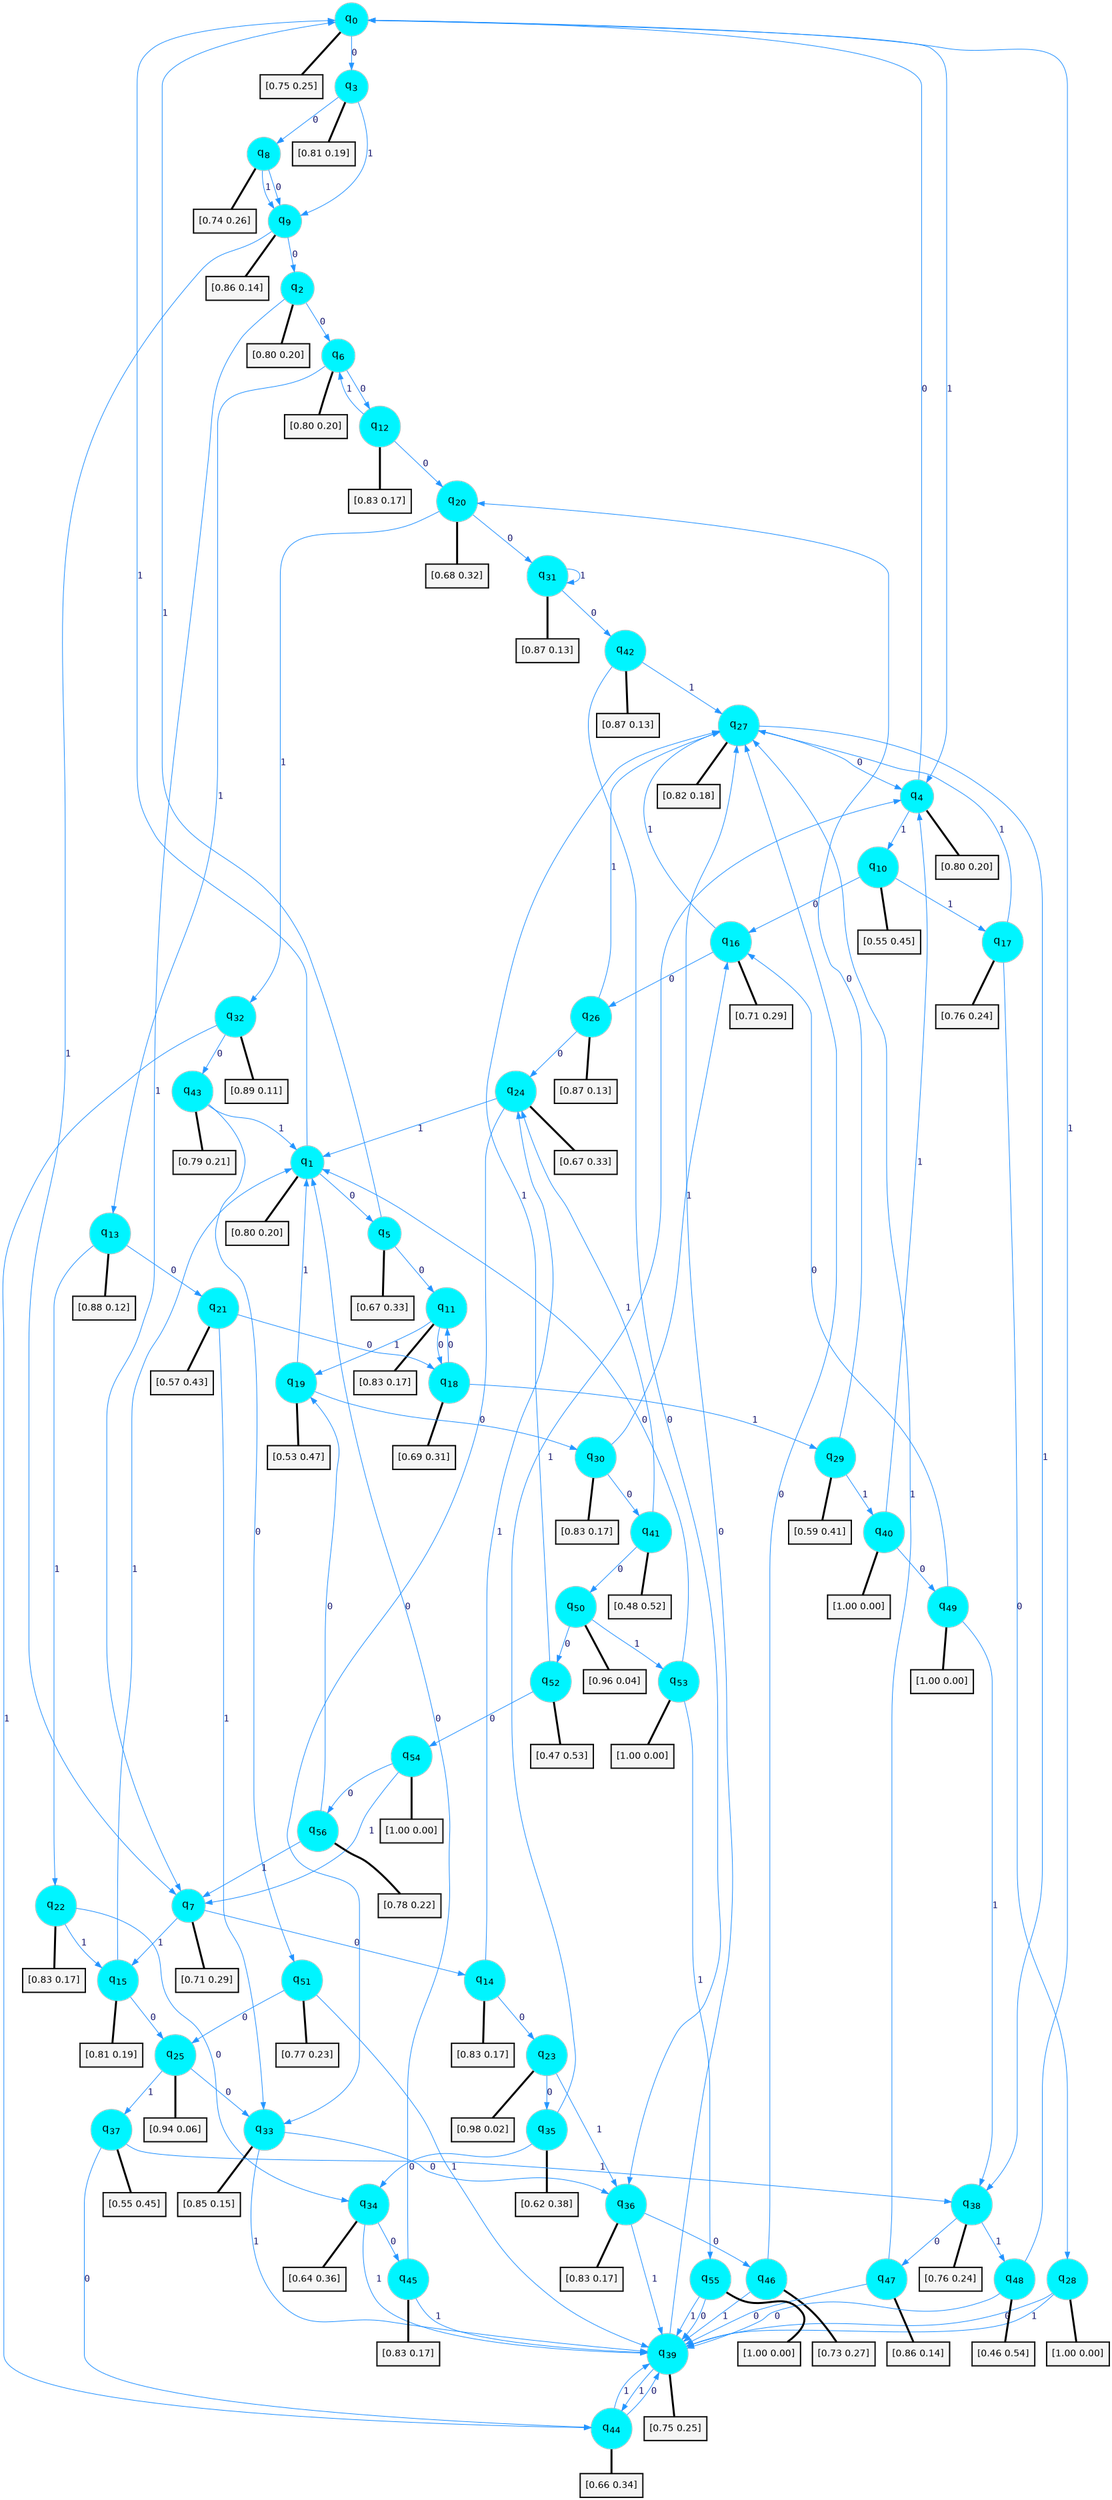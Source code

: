 digraph G {
graph [
bgcolor=transparent, dpi=300, rankdir=TD, size="40,25"];
node [
color=gray, fillcolor=turquoise1, fontcolor=black, fontname=Helvetica, fontsize=16, fontweight=bold, shape=circle, style=filled];
edge [
arrowsize=1, color=dodgerblue1, fontcolor=midnightblue, fontname=courier, fontweight=bold, penwidth=1, style=solid, weight=20];
0[label=<q<SUB>0</SUB>>];
1[label=<q<SUB>1</SUB>>];
2[label=<q<SUB>2</SUB>>];
3[label=<q<SUB>3</SUB>>];
4[label=<q<SUB>4</SUB>>];
5[label=<q<SUB>5</SUB>>];
6[label=<q<SUB>6</SUB>>];
7[label=<q<SUB>7</SUB>>];
8[label=<q<SUB>8</SUB>>];
9[label=<q<SUB>9</SUB>>];
10[label=<q<SUB>10</SUB>>];
11[label=<q<SUB>11</SUB>>];
12[label=<q<SUB>12</SUB>>];
13[label=<q<SUB>13</SUB>>];
14[label=<q<SUB>14</SUB>>];
15[label=<q<SUB>15</SUB>>];
16[label=<q<SUB>16</SUB>>];
17[label=<q<SUB>17</SUB>>];
18[label=<q<SUB>18</SUB>>];
19[label=<q<SUB>19</SUB>>];
20[label=<q<SUB>20</SUB>>];
21[label=<q<SUB>21</SUB>>];
22[label=<q<SUB>22</SUB>>];
23[label=<q<SUB>23</SUB>>];
24[label=<q<SUB>24</SUB>>];
25[label=<q<SUB>25</SUB>>];
26[label=<q<SUB>26</SUB>>];
27[label=<q<SUB>27</SUB>>];
28[label=<q<SUB>28</SUB>>];
29[label=<q<SUB>29</SUB>>];
30[label=<q<SUB>30</SUB>>];
31[label=<q<SUB>31</SUB>>];
32[label=<q<SUB>32</SUB>>];
33[label=<q<SUB>33</SUB>>];
34[label=<q<SUB>34</SUB>>];
35[label=<q<SUB>35</SUB>>];
36[label=<q<SUB>36</SUB>>];
37[label=<q<SUB>37</SUB>>];
38[label=<q<SUB>38</SUB>>];
39[label=<q<SUB>39</SUB>>];
40[label=<q<SUB>40</SUB>>];
41[label=<q<SUB>41</SUB>>];
42[label=<q<SUB>42</SUB>>];
43[label=<q<SUB>43</SUB>>];
44[label=<q<SUB>44</SUB>>];
45[label=<q<SUB>45</SUB>>];
46[label=<q<SUB>46</SUB>>];
47[label=<q<SUB>47</SUB>>];
48[label=<q<SUB>48</SUB>>];
49[label=<q<SUB>49</SUB>>];
50[label=<q<SUB>50</SUB>>];
51[label=<q<SUB>51</SUB>>];
52[label=<q<SUB>52</SUB>>];
53[label=<q<SUB>53</SUB>>];
54[label=<q<SUB>54</SUB>>];
55[label=<q<SUB>55</SUB>>];
56[label=<q<SUB>56</SUB>>];
57[label="[0.75 0.25]", shape=box,fontcolor=black, fontname=Helvetica, fontsize=14, penwidth=2, fillcolor=whitesmoke,color=black];
58[label="[0.80 0.20]", shape=box,fontcolor=black, fontname=Helvetica, fontsize=14, penwidth=2, fillcolor=whitesmoke,color=black];
59[label="[0.80 0.20]", shape=box,fontcolor=black, fontname=Helvetica, fontsize=14, penwidth=2, fillcolor=whitesmoke,color=black];
60[label="[0.81 0.19]", shape=box,fontcolor=black, fontname=Helvetica, fontsize=14, penwidth=2, fillcolor=whitesmoke,color=black];
61[label="[0.80 0.20]", shape=box,fontcolor=black, fontname=Helvetica, fontsize=14, penwidth=2, fillcolor=whitesmoke,color=black];
62[label="[0.67 0.33]", shape=box,fontcolor=black, fontname=Helvetica, fontsize=14, penwidth=2, fillcolor=whitesmoke,color=black];
63[label="[0.80 0.20]", shape=box,fontcolor=black, fontname=Helvetica, fontsize=14, penwidth=2, fillcolor=whitesmoke,color=black];
64[label="[0.71 0.29]", shape=box,fontcolor=black, fontname=Helvetica, fontsize=14, penwidth=2, fillcolor=whitesmoke,color=black];
65[label="[0.74 0.26]", shape=box,fontcolor=black, fontname=Helvetica, fontsize=14, penwidth=2, fillcolor=whitesmoke,color=black];
66[label="[0.86 0.14]", shape=box,fontcolor=black, fontname=Helvetica, fontsize=14, penwidth=2, fillcolor=whitesmoke,color=black];
67[label="[0.55 0.45]", shape=box,fontcolor=black, fontname=Helvetica, fontsize=14, penwidth=2, fillcolor=whitesmoke,color=black];
68[label="[0.83 0.17]", shape=box,fontcolor=black, fontname=Helvetica, fontsize=14, penwidth=2, fillcolor=whitesmoke,color=black];
69[label="[0.83 0.17]", shape=box,fontcolor=black, fontname=Helvetica, fontsize=14, penwidth=2, fillcolor=whitesmoke,color=black];
70[label="[0.88 0.12]", shape=box,fontcolor=black, fontname=Helvetica, fontsize=14, penwidth=2, fillcolor=whitesmoke,color=black];
71[label="[0.83 0.17]", shape=box,fontcolor=black, fontname=Helvetica, fontsize=14, penwidth=2, fillcolor=whitesmoke,color=black];
72[label="[0.81 0.19]", shape=box,fontcolor=black, fontname=Helvetica, fontsize=14, penwidth=2, fillcolor=whitesmoke,color=black];
73[label="[0.71 0.29]", shape=box,fontcolor=black, fontname=Helvetica, fontsize=14, penwidth=2, fillcolor=whitesmoke,color=black];
74[label="[0.76 0.24]", shape=box,fontcolor=black, fontname=Helvetica, fontsize=14, penwidth=2, fillcolor=whitesmoke,color=black];
75[label="[0.69 0.31]", shape=box,fontcolor=black, fontname=Helvetica, fontsize=14, penwidth=2, fillcolor=whitesmoke,color=black];
76[label="[0.53 0.47]", shape=box,fontcolor=black, fontname=Helvetica, fontsize=14, penwidth=2, fillcolor=whitesmoke,color=black];
77[label="[0.68 0.32]", shape=box,fontcolor=black, fontname=Helvetica, fontsize=14, penwidth=2, fillcolor=whitesmoke,color=black];
78[label="[0.57 0.43]", shape=box,fontcolor=black, fontname=Helvetica, fontsize=14, penwidth=2, fillcolor=whitesmoke,color=black];
79[label="[0.83 0.17]", shape=box,fontcolor=black, fontname=Helvetica, fontsize=14, penwidth=2, fillcolor=whitesmoke,color=black];
80[label="[0.98 0.02]", shape=box,fontcolor=black, fontname=Helvetica, fontsize=14, penwidth=2, fillcolor=whitesmoke,color=black];
81[label="[0.67 0.33]", shape=box,fontcolor=black, fontname=Helvetica, fontsize=14, penwidth=2, fillcolor=whitesmoke,color=black];
82[label="[0.94 0.06]", shape=box,fontcolor=black, fontname=Helvetica, fontsize=14, penwidth=2, fillcolor=whitesmoke,color=black];
83[label="[0.87 0.13]", shape=box,fontcolor=black, fontname=Helvetica, fontsize=14, penwidth=2, fillcolor=whitesmoke,color=black];
84[label="[0.82 0.18]", shape=box,fontcolor=black, fontname=Helvetica, fontsize=14, penwidth=2, fillcolor=whitesmoke,color=black];
85[label="[1.00 0.00]", shape=box,fontcolor=black, fontname=Helvetica, fontsize=14, penwidth=2, fillcolor=whitesmoke,color=black];
86[label="[0.59 0.41]", shape=box,fontcolor=black, fontname=Helvetica, fontsize=14, penwidth=2, fillcolor=whitesmoke,color=black];
87[label="[0.83 0.17]", shape=box,fontcolor=black, fontname=Helvetica, fontsize=14, penwidth=2, fillcolor=whitesmoke,color=black];
88[label="[0.87 0.13]", shape=box,fontcolor=black, fontname=Helvetica, fontsize=14, penwidth=2, fillcolor=whitesmoke,color=black];
89[label="[0.89 0.11]", shape=box,fontcolor=black, fontname=Helvetica, fontsize=14, penwidth=2, fillcolor=whitesmoke,color=black];
90[label="[0.85 0.15]", shape=box,fontcolor=black, fontname=Helvetica, fontsize=14, penwidth=2, fillcolor=whitesmoke,color=black];
91[label="[0.64 0.36]", shape=box,fontcolor=black, fontname=Helvetica, fontsize=14, penwidth=2, fillcolor=whitesmoke,color=black];
92[label="[0.62 0.38]", shape=box,fontcolor=black, fontname=Helvetica, fontsize=14, penwidth=2, fillcolor=whitesmoke,color=black];
93[label="[0.83 0.17]", shape=box,fontcolor=black, fontname=Helvetica, fontsize=14, penwidth=2, fillcolor=whitesmoke,color=black];
94[label="[0.55 0.45]", shape=box,fontcolor=black, fontname=Helvetica, fontsize=14, penwidth=2, fillcolor=whitesmoke,color=black];
95[label="[0.76 0.24]", shape=box,fontcolor=black, fontname=Helvetica, fontsize=14, penwidth=2, fillcolor=whitesmoke,color=black];
96[label="[0.75 0.25]", shape=box,fontcolor=black, fontname=Helvetica, fontsize=14, penwidth=2, fillcolor=whitesmoke,color=black];
97[label="[1.00 0.00]", shape=box,fontcolor=black, fontname=Helvetica, fontsize=14, penwidth=2, fillcolor=whitesmoke,color=black];
98[label="[0.48 0.52]", shape=box,fontcolor=black, fontname=Helvetica, fontsize=14, penwidth=2, fillcolor=whitesmoke,color=black];
99[label="[0.87 0.13]", shape=box,fontcolor=black, fontname=Helvetica, fontsize=14, penwidth=2, fillcolor=whitesmoke,color=black];
100[label="[0.79 0.21]", shape=box,fontcolor=black, fontname=Helvetica, fontsize=14, penwidth=2, fillcolor=whitesmoke,color=black];
101[label="[0.66 0.34]", shape=box,fontcolor=black, fontname=Helvetica, fontsize=14, penwidth=2, fillcolor=whitesmoke,color=black];
102[label="[0.83 0.17]", shape=box,fontcolor=black, fontname=Helvetica, fontsize=14, penwidth=2, fillcolor=whitesmoke,color=black];
103[label="[0.73 0.27]", shape=box,fontcolor=black, fontname=Helvetica, fontsize=14, penwidth=2, fillcolor=whitesmoke,color=black];
104[label="[0.86 0.14]", shape=box,fontcolor=black, fontname=Helvetica, fontsize=14, penwidth=2, fillcolor=whitesmoke,color=black];
105[label="[0.46 0.54]", shape=box,fontcolor=black, fontname=Helvetica, fontsize=14, penwidth=2, fillcolor=whitesmoke,color=black];
106[label="[1.00 0.00]", shape=box,fontcolor=black, fontname=Helvetica, fontsize=14, penwidth=2, fillcolor=whitesmoke,color=black];
107[label="[0.96 0.04]", shape=box,fontcolor=black, fontname=Helvetica, fontsize=14, penwidth=2, fillcolor=whitesmoke,color=black];
108[label="[0.77 0.23]", shape=box,fontcolor=black, fontname=Helvetica, fontsize=14, penwidth=2, fillcolor=whitesmoke,color=black];
109[label="[0.47 0.53]", shape=box,fontcolor=black, fontname=Helvetica, fontsize=14, penwidth=2, fillcolor=whitesmoke,color=black];
110[label="[1.00 0.00]", shape=box,fontcolor=black, fontname=Helvetica, fontsize=14, penwidth=2, fillcolor=whitesmoke,color=black];
111[label="[1.00 0.00]", shape=box,fontcolor=black, fontname=Helvetica, fontsize=14, penwidth=2, fillcolor=whitesmoke,color=black];
112[label="[1.00 0.00]", shape=box,fontcolor=black, fontname=Helvetica, fontsize=14, penwidth=2, fillcolor=whitesmoke,color=black];
113[label="[0.78 0.22]", shape=box,fontcolor=black, fontname=Helvetica, fontsize=14, penwidth=2, fillcolor=whitesmoke,color=black];
0->3 [label=0];
0->4 [label=1];
0->57 [arrowhead=none, penwidth=3,color=black];
1->5 [label=0];
1->0 [label=1];
1->58 [arrowhead=none, penwidth=3,color=black];
2->6 [label=0];
2->7 [label=1];
2->59 [arrowhead=none, penwidth=3,color=black];
3->8 [label=0];
3->9 [label=1];
3->60 [arrowhead=none, penwidth=3,color=black];
4->0 [label=0];
4->10 [label=1];
4->61 [arrowhead=none, penwidth=3,color=black];
5->11 [label=0];
5->0 [label=1];
5->62 [arrowhead=none, penwidth=3,color=black];
6->12 [label=0];
6->13 [label=1];
6->63 [arrowhead=none, penwidth=3,color=black];
7->14 [label=0];
7->15 [label=1];
7->64 [arrowhead=none, penwidth=3,color=black];
8->9 [label=0];
8->9 [label=1];
8->65 [arrowhead=none, penwidth=3,color=black];
9->2 [label=0];
9->7 [label=1];
9->66 [arrowhead=none, penwidth=3,color=black];
10->16 [label=0];
10->17 [label=1];
10->67 [arrowhead=none, penwidth=3,color=black];
11->18 [label=0];
11->19 [label=1];
11->68 [arrowhead=none, penwidth=3,color=black];
12->20 [label=0];
12->6 [label=1];
12->69 [arrowhead=none, penwidth=3,color=black];
13->21 [label=0];
13->22 [label=1];
13->70 [arrowhead=none, penwidth=3,color=black];
14->23 [label=0];
14->24 [label=1];
14->71 [arrowhead=none, penwidth=3,color=black];
15->25 [label=0];
15->1 [label=1];
15->72 [arrowhead=none, penwidth=3,color=black];
16->26 [label=0];
16->27 [label=1];
16->73 [arrowhead=none, penwidth=3,color=black];
17->28 [label=0];
17->27 [label=1];
17->74 [arrowhead=none, penwidth=3,color=black];
18->11 [label=0];
18->29 [label=1];
18->75 [arrowhead=none, penwidth=3,color=black];
19->30 [label=0];
19->1 [label=1];
19->76 [arrowhead=none, penwidth=3,color=black];
20->31 [label=0];
20->32 [label=1];
20->77 [arrowhead=none, penwidth=3,color=black];
21->18 [label=0];
21->33 [label=1];
21->78 [arrowhead=none, penwidth=3,color=black];
22->34 [label=0];
22->15 [label=1];
22->79 [arrowhead=none, penwidth=3,color=black];
23->35 [label=0];
23->36 [label=1];
23->80 [arrowhead=none, penwidth=3,color=black];
24->33 [label=0];
24->1 [label=1];
24->81 [arrowhead=none, penwidth=3,color=black];
25->33 [label=0];
25->37 [label=1];
25->82 [arrowhead=none, penwidth=3,color=black];
26->24 [label=0];
26->27 [label=1];
26->83 [arrowhead=none, penwidth=3,color=black];
27->4 [label=0];
27->38 [label=1];
27->84 [arrowhead=none, penwidth=3,color=black];
28->39 [label=0];
28->39 [label=1];
28->85 [arrowhead=none, penwidth=3,color=black];
29->20 [label=0];
29->40 [label=1];
29->86 [arrowhead=none, penwidth=3,color=black];
30->41 [label=0];
30->16 [label=1];
30->87 [arrowhead=none, penwidth=3,color=black];
31->42 [label=0];
31->31 [label=1];
31->88 [arrowhead=none, penwidth=3,color=black];
32->43 [label=0];
32->44 [label=1];
32->89 [arrowhead=none, penwidth=3,color=black];
33->36 [label=0];
33->39 [label=1];
33->90 [arrowhead=none, penwidth=3,color=black];
34->45 [label=0];
34->39 [label=1];
34->91 [arrowhead=none, penwidth=3,color=black];
35->34 [label=0];
35->4 [label=1];
35->92 [arrowhead=none, penwidth=3,color=black];
36->46 [label=0];
36->39 [label=1];
36->93 [arrowhead=none, penwidth=3,color=black];
37->44 [label=0];
37->38 [label=1];
37->94 [arrowhead=none, penwidth=3,color=black];
38->47 [label=0];
38->48 [label=1];
38->95 [arrowhead=none, penwidth=3,color=black];
39->27 [label=0];
39->44 [label=1];
39->96 [arrowhead=none, penwidth=3,color=black];
40->49 [label=0];
40->4 [label=1];
40->97 [arrowhead=none, penwidth=3,color=black];
41->50 [label=0];
41->24 [label=1];
41->98 [arrowhead=none, penwidth=3,color=black];
42->36 [label=0];
42->27 [label=1];
42->99 [arrowhead=none, penwidth=3,color=black];
43->51 [label=0];
43->1 [label=1];
43->100 [arrowhead=none, penwidth=3,color=black];
44->39 [label=0];
44->39 [label=1];
44->101 [arrowhead=none, penwidth=3,color=black];
45->1 [label=0];
45->39 [label=1];
45->102 [arrowhead=none, penwidth=3,color=black];
46->27 [label=0];
46->39 [label=1];
46->103 [arrowhead=none, penwidth=3,color=black];
47->39 [label=0];
47->27 [label=1];
47->104 [arrowhead=none, penwidth=3,color=black];
48->39 [label=0];
48->0 [label=1];
48->105 [arrowhead=none, penwidth=3,color=black];
49->16 [label=0];
49->38 [label=1];
49->106 [arrowhead=none, penwidth=3,color=black];
50->52 [label=0];
50->53 [label=1];
50->107 [arrowhead=none, penwidth=3,color=black];
51->25 [label=0];
51->39 [label=1];
51->108 [arrowhead=none, penwidth=3,color=black];
52->54 [label=0];
52->27 [label=1];
52->109 [arrowhead=none, penwidth=3,color=black];
53->1 [label=0];
53->55 [label=1];
53->110 [arrowhead=none, penwidth=3,color=black];
54->56 [label=0];
54->7 [label=1];
54->111 [arrowhead=none, penwidth=3,color=black];
55->39 [label=0];
55->39 [label=1];
55->112 [arrowhead=none, penwidth=3,color=black];
56->19 [label=0];
56->7 [label=1];
56->113 [arrowhead=none, penwidth=3,color=black];
}
